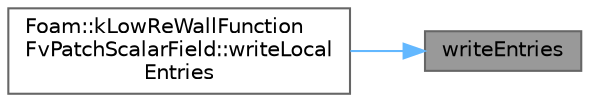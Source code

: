digraph "writeEntries"
{
 // LATEX_PDF_SIZE
  bgcolor="transparent";
  edge [fontname=Helvetica,fontsize=10,labelfontname=Helvetica,labelfontsize=10];
  node [fontname=Helvetica,fontsize=10,shape=box,height=0.2,width=0.4];
  rankdir="RL";
  Node1 [id="Node000001",label="writeEntries",height=0.2,width=0.4,color="gray40", fillcolor="grey60", style="filled", fontcolor="black",tooltip=" "];
  Node1 -> Node2 [id="edge1_Node000001_Node000002",dir="back",color="steelblue1",style="solid",tooltip=" "];
  Node2 [id="Node000002",label="Foam::kLowReWallFunction\lFvPatchScalarField::writeLocal\lEntries",height=0.2,width=0.4,color="grey40", fillcolor="white", style="filled",URL="$classFoam_1_1kLowReWallFunctionFvPatchScalarField.html#a320f9d385b60c3b94e52b9e3d7164231",tooltip=" "];
}
